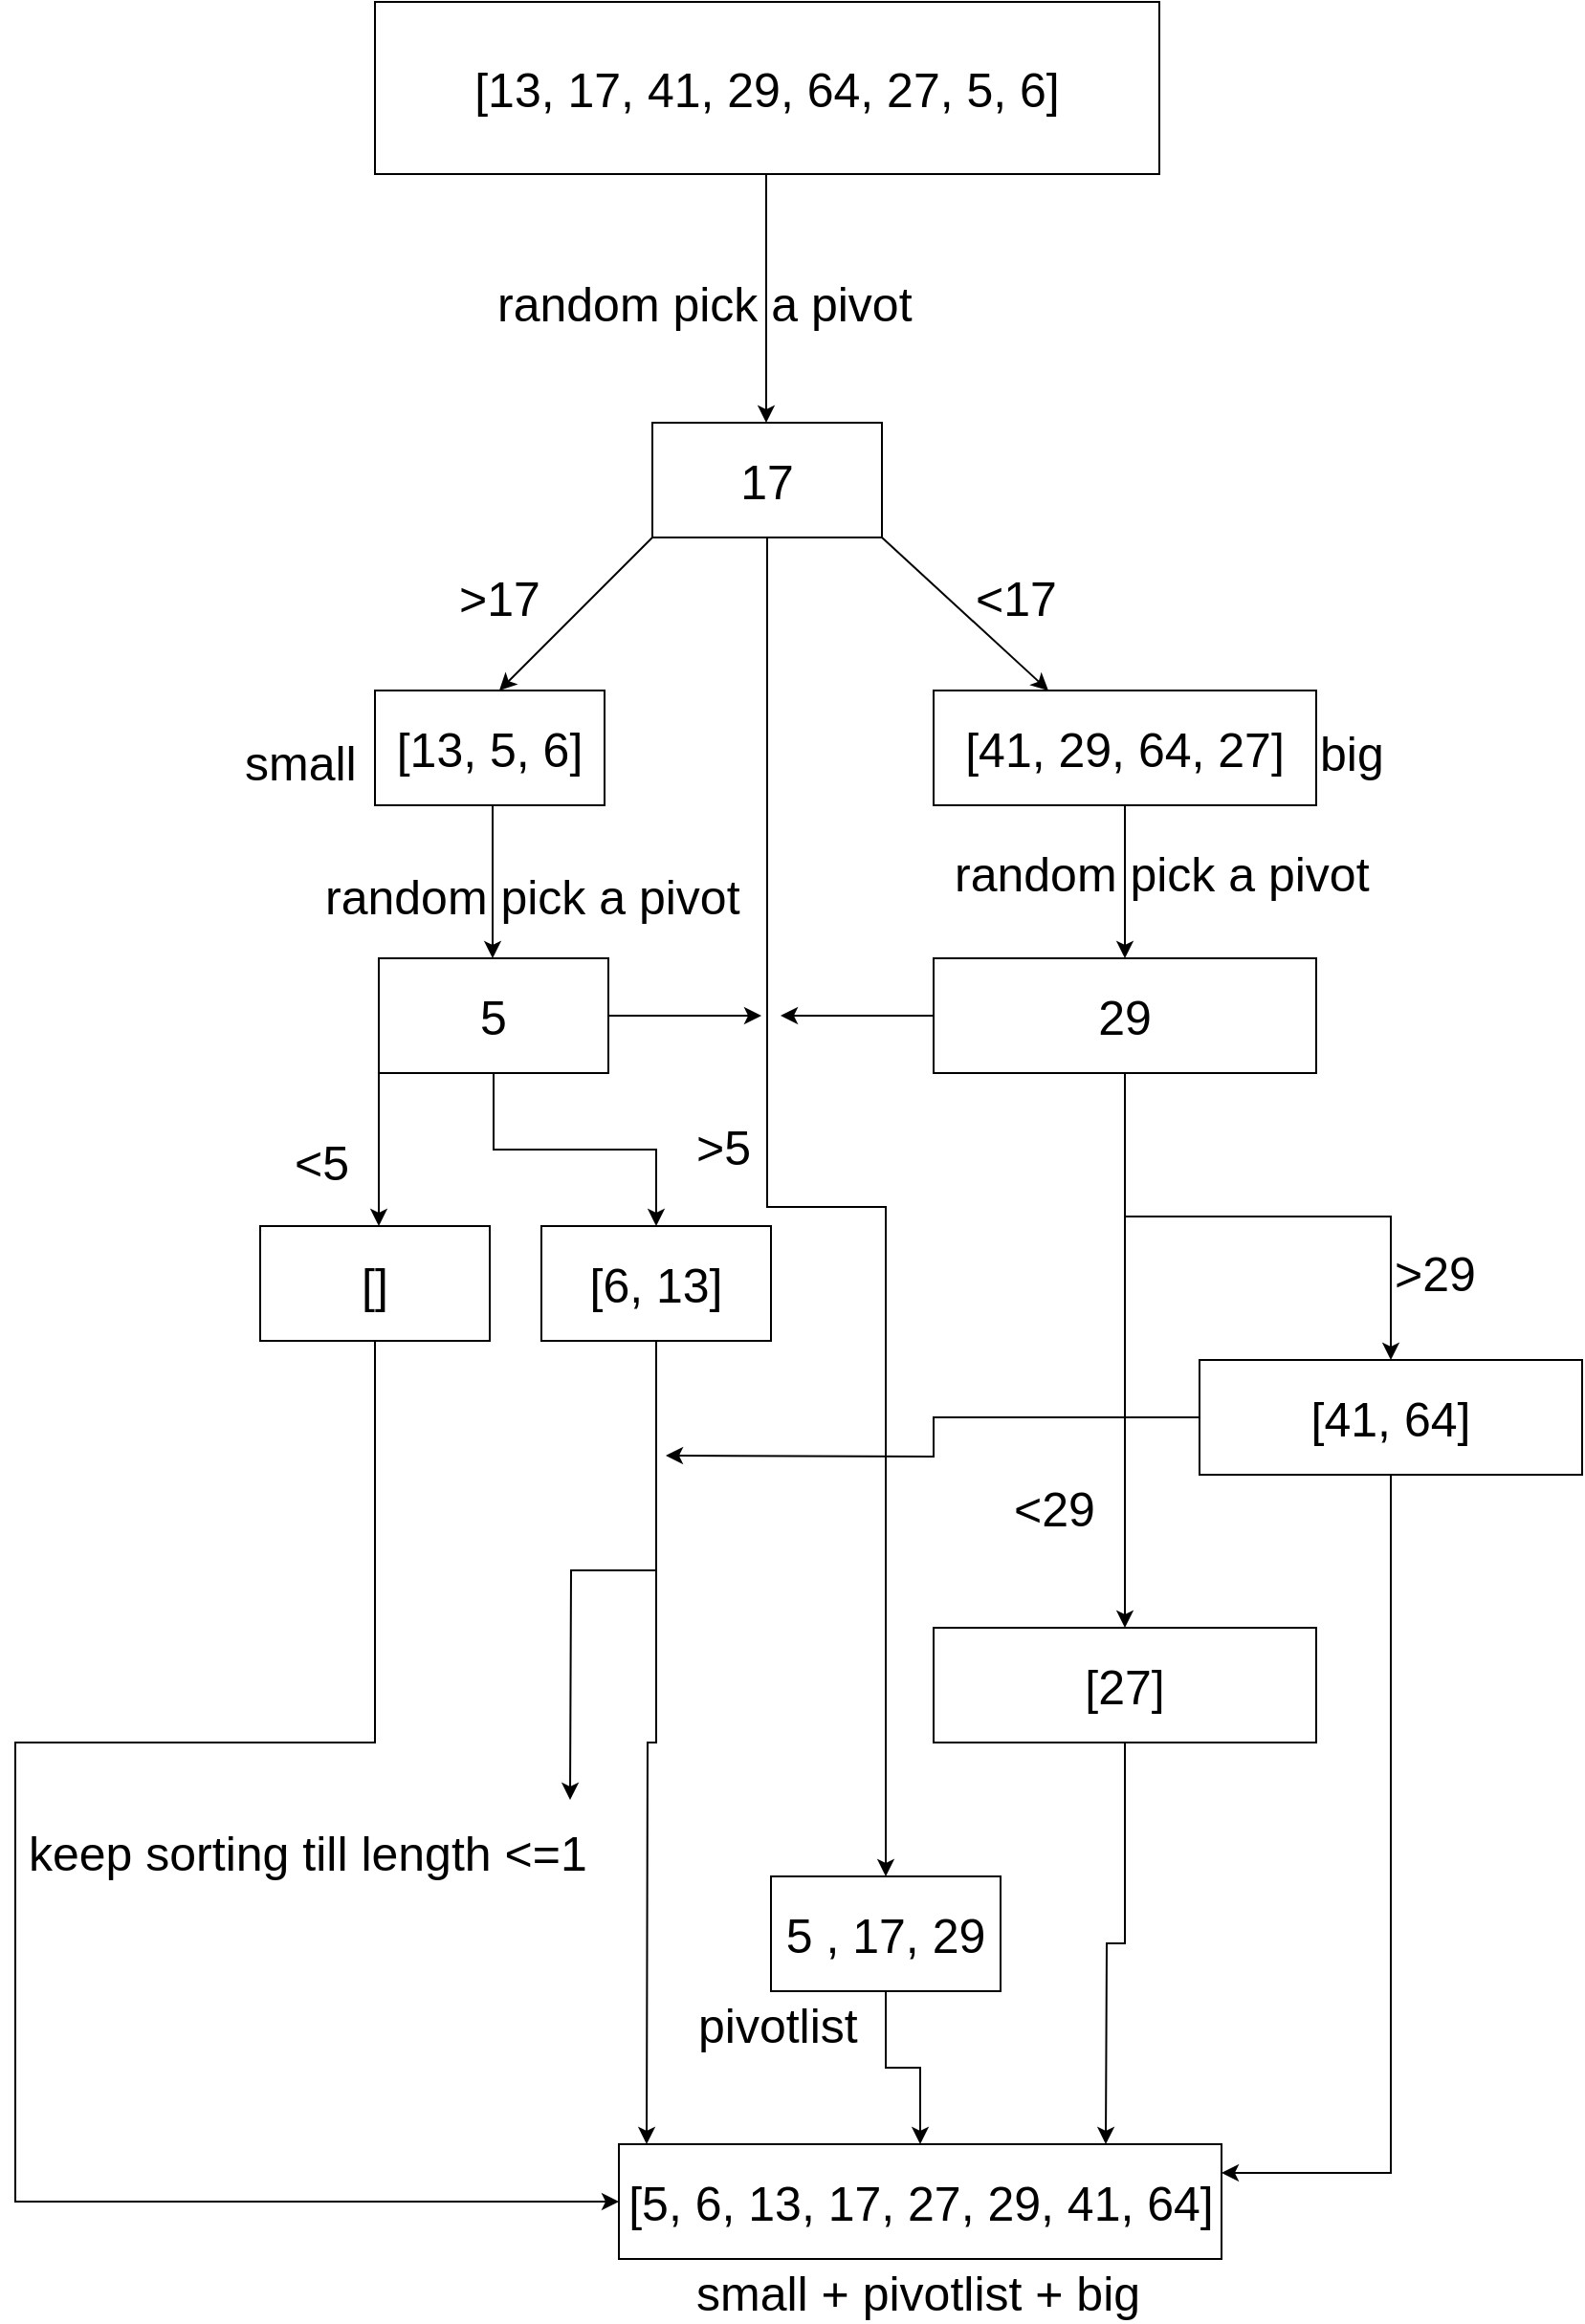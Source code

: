 <mxfile version="12.1.3" type="device" pages="1"><diagram id="t_Nqt77NvFE3ieIgANJD" name="Page-1"><mxGraphModel dx="1408" dy="699" grid="1" gridSize="10" guides="1" tooltips="1" connect="1" arrows="1" fold="1" page="1" pageScale="1" pageWidth="827" pageHeight="1169" math="0" shadow="0"><root><mxCell id="0"/><mxCell id="1" parent="0"/><mxCell id="bMyYN4e7IVpnjD1Oz0LZ-1" value="[13, 17, 41, 29, 64, 27, 5, 6]" style="rounded=0;whiteSpace=wrap;html=1;fontSize=25;" vertex="1" parent="1"><mxGeometry x="208" y="70" width="410" height="90" as="geometry"/></mxCell><mxCell id="bMyYN4e7IVpnjD1Oz0LZ-3" value="" style="endArrow=classic;html=1;fontSize=25;" edge="1" parent="1"><mxGeometry width="50" height="50" relative="1" as="geometry"><mxPoint x="412.5" y="160" as="sourcePoint"/><mxPoint x="412.5" y="290" as="targetPoint"/><Array as="points"/></mxGeometry></mxCell><mxCell id="bMyYN4e7IVpnjD1Oz0LZ-5" value="random pick a pivot" style="text;html=1;resizable=0;points=[];autosize=1;align=left;verticalAlign=top;spacingTop=-4;fontSize=25;" vertex="1" parent="1"><mxGeometry x="270" y="210" width="230" height="30" as="geometry"/></mxCell><mxCell id="bMyYN4e7IVpnjD1Oz0LZ-24" value="" style="edgeStyle=orthogonalEdgeStyle;rounded=0;orthogonalLoop=1;jettySize=auto;html=1;fontSize=25;" edge="1" parent="1" source="bMyYN4e7IVpnjD1Oz0LZ-7" target="bMyYN4e7IVpnjD1Oz0LZ-23"><mxGeometry relative="1" as="geometry"/></mxCell><mxCell id="bMyYN4e7IVpnjD1Oz0LZ-7" value="17" style="rounded=0;whiteSpace=wrap;html=1;fontSize=25;" vertex="1" parent="1"><mxGeometry x="353" y="290" width="120" height="60" as="geometry"/></mxCell><mxCell id="bMyYN4e7IVpnjD1Oz0LZ-47" value="" style="edgeStyle=orthogonalEdgeStyle;rounded=0;orthogonalLoop=1;jettySize=auto;html=1;fontSize=25;" edge="1" parent="1" source="bMyYN4e7IVpnjD1Oz0LZ-23" target="bMyYN4e7IVpnjD1Oz0LZ-46"><mxGeometry relative="1" as="geometry"/></mxCell><mxCell id="bMyYN4e7IVpnjD1Oz0LZ-23" value="5 , 17, 29" style="rounded=0;whiteSpace=wrap;html=1;fontSize=25;" vertex="1" parent="1"><mxGeometry x="415" y="1050" width="120" height="60" as="geometry"/></mxCell><mxCell id="bMyYN4e7IVpnjD1Oz0LZ-46" value="[5, 6, 13, 17, 27, 29, 41, 64]" style="rounded=0;whiteSpace=wrap;html=1;fontSize=25;" vertex="1" parent="1"><mxGeometry x="335.5" y="1190" width="315" height="60" as="geometry"/></mxCell><mxCell id="bMyYN4e7IVpnjD1Oz0LZ-8" value="" style="endArrow=classic;html=1;fontSize=25;" edge="1" parent="1"><mxGeometry width="50" height="50" relative="1" as="geometry"><mxPoint x="353" y="350" as="sourcePoint"/><mxPoint x="273" y="430" as="targetPoint"/></mxGeometry></mxCell><mxCell id="bMyYN4e7IVpnjD1Oz0LZ-9" value="&amp;gt;17" style="text;html=1;resizable=0;points=[];autosize=1;align=left;verticalAlign=top;spacingTop=-4;fontSize=25;" vertex="1" parent="1"><mxGeometry x="250" y="364" width="60" height="30" as="geometry"/></mxCell><mxCell id="bMyYN4e7IVpnjD1Oz0LZ-10" value="" style="endArrow=classic;html=1;fontSize=25;" edge="1" parent="1"><mxGeometry width="50" height="50" relative="1" as="geometry"><mxPoint x="473" y="350" as="sourcePoint"/><mxPoint x="560" y="430" as="targetPoint"/></mxGeometry></mxCell><mxCell id="bMyYN4e7IVpnjD1Oz0LZ-11" value="&amp;lt;17" style="text;html=1;resizable=0;points=[];autosize=1;align=left;verticalAlign=top;spacingTop=-4;fontSize=25;" vertex="1" parent="1"><mxGeometry x="520" y="364" width="60" height="30" as="geometry"/></mxCell><mxCell id="bMyYN4e7IVpnjD1Oz0LZ-12" value="[13, 5, 6]" style="rounded=0;whiteSpace=wrap;html=1;fontSize=25;" vertex="1" parent="1"><mxGeometry x="208" y="430" width="120" height="60" as="geometry"/></mxCell><mxCell id="bMyYN4e7IVpnjD1Oz0LZ-31" value="" style="edgeStyle=orthogonalEdgeStyle;rounded=0;orthogonalLoop=1;jettySize=auto;html=1;fontSize=25;" edge="1" parent="1" source="bMyYN4e7IVpnjD1Oz0LZ-13" target="bMyYN4e7IVpnjD1Oz0LZ-30"><mxGeometry relative="1" as="geometry"/></mxCell><mxCell id="bMyYN4e7IVpnjD1Oz0LZ-13" value="[41, 29, 64, 27]" style="rounded=0;whiteSpace=wrap;html=1;fontSize=25;" vertex="1" parent="1"><mxGeometry x="500" y="430" width="200" height="60" as="geometry"/></mxCell><mxCell id="bMyYN4e7IVpnjD1Oz0LZ-33" value="" style="edgeStyle=orthogonalEdgeStyle;rounded=0;orthogonalLoop=1;jettySize=auto;html=1;fontSize=25;" edge="1" parent="1" source="bMyYN4e7IVpnjD1Oz0LZ-30" target="bMyYN4e7IVpnjD1Oz0LZ-32"><mxGeometry relative="1" as="geometry"/></mxCell><mxCell id="bMyYN4e7IVpnjD1Oz0LZ-38" value="" style="edgeStyle=orthogonalEdgeStyle;rounded=0;orthogonalLoop=1;jettySize=auto;html=1;fontSize=25;" edge="1" parent="1" source="bMyYN4e7IVpnjD1Oz0LZ-30" target="bMyYN4e7IVpnjD1Oz0LZ-37"><mxGeometry relative="1" as="geometry"/></mxCell><mxCell id="bMyYN4e7IVpnjD1Oz0LZ-45" value="" style="edgeStyle=orthogonalEdgeStyle;rounded=0;orthogonalLoop=1;jettySize=auto;html=1;fontSize=25;" edge="1" parent="1" source="bMyYN4e7IVpnjD1Oz0LZ-30"><mxGeometry relative="1" as="geometry"><mxPoint x="420" y="600" as="targetPoint"/></mxGeometry></mxCell><mxCell id="bMyYN4e7IVpnjD1Oz0LZ-30" value="29" style="rounded=0;whiteSpace=wrap;html=1;fontSize=25;" vertex="1" parent="1"><mxGeometry x="500" y="570" width="200" height="60" as="geometry"/></mxCell><mxCell id="bMyYN4e7IVpnjD1Oz0LZ-51" value="" style="edgeStyle=orthogonalEdgeStyle;rounded=0;orthogonalLoop=1;jettySize=auto;html=1;fontSize=25;" edge="1" parent="1" source="bMyYN4e7IVpnjD1Oz0LZ-37"><mxGeometry relative="1" as="geometry"><mxPoint x="590" y="1190" as="targetPoint"/></mxGeometry></mxCell><mxCell id="bMyYN4e7IVpnjD1Oz0LZ-37" value="[27]" style="rounded=0;whiteSpace=wrap;html=1;fontSize=25;" vertex="1" parent="1"><mxGeometry x="500" y="920" width="200" height="60" as="geometry"/></mxCell><mxCell id="bMyYN4e7IVpnjD1Oz0LZ-41" value="" style="edgeStyle=orthogonalEdgeStyle;rounded=0;orthogonalLoop=1;jettySize=auto;html=1;fontSize=25;" edge="1" parent="1" source="bMyYN4e7IVpnjD1Oz0LZ-32"><mxGeometry relative="1" as="geometry"><mxPoint x="360" y="830" as="targetPoint"/></mxGeometry></mxCell><mxCell id="bMyYN4e7IVpnjD1Oz0LZ-49" value="" style="edgeStyle=orthogonalEdgeStyle;rounded=0;orthogonalLoop=1;jettySize=auto;html=1;fontSize=25;entryX=1;entryY=0.25;entryDx=0;entryDy=0;" edge="1" parent="1" source="bMyYN4e7IVpnjD1Oz0LZ-32" target="bMyYN4e7IVpnjD1Oz0LZ-46"><mxGeometry relative="1" as="geometry"><mxPoint x="739" y="1240" as="targetPoint"/><Array as="points"><mxPoint x="739" y="1205"/></Array></mxGeometry></mxCell><mxCell id="bMyYN4e7IVpnjD1Oz0LZ-32" value="[41, 64]" style="rounded=0;whiteSpace=wrap;html=1;fontSize=25;" vertex="1" parent="1"><mxGeometry x="639" y="780" width="200" height="60" as="geometry"/></mxCell><mxCell id="bMyYN4e7IVpnjD1Oz0LZ-14" value="" style="endArrow=classic;html=1;fontSize=25;" edge="1" parent="1"><mxGeometry width="50" height="50" relative="1" as="geometry"><mxPoint x="269.5" y="490" as="sourcePoint"/><mxPoint x="269.5" y="570" as="targetPoint"/></mxGeometry></mxCell><mxCell id="bMyYN4e7IVpnjD1Oz0LZ-18" value="" style="edgeStyle=orthogonalEdgeStyle;rounded=0;orthogonalLoop=1;jettySize=auto;html=1;fontSize=25;" edge="1" parent="1" source="bMyYN4e7IVpnjD1Oz0LZ-15" target="bMyYN4e7IVpnjD1Oz0LZ-17"><mxGeometry relative="1" as="geometry"><Array as="points"><mxPoint x="210" y="650"/><mxPoint x="210" y="650"/></Array></mxGeometry></mxCell><mxCell id="bMyYN4e7IVpnjD1Oz0LZ-20" value="" style="edgeStyle=orthogonalEdgeStyle;rounded=0;orthogonalLoop=1;jettySize=auto;html=1;fontSize=25;" edge="1" parent="1" source="bMyYN4e7IVpnjD1Oz0LZ-15" target="bMyYN4e7IVpnjD1Oz0LZ-19"><mxGeometry relative="1" as="geometry"/></mxCell><mxCell id="bMyYN4e7IVpnjD1Oz0LZ-26" value="" style="edgeStyle=orthogonalEdgeStyle;rounded=0;orthogonalLoop=1;jettySize=auto;html=1;fontSize=25;" edge="1" parent="1" source="bMyYN4e7IVpnjD1Oz0LZ-15"><mxGeometry relative="1" as="geometry"><mxPoint x="410" y="600" as="targetPoint"/></mxGeometry></mxCell><mxCell id="bMyYN4e7IVpnjD1Oz0LZ-15" value="5" style="rounded=0;whiteSpace=wrap;html=1;fontSize=25;" vertex="1" parent="1"><mxGeometry x="210" y="570" width="120" height="60" as="geometry"/></mxCell><mxCell id="bMyYN4e7IVpnjD1Oz0LZ-28" value="" style="edgeStyle=orthogonalEdgeStyle;rounded=0;orthogonalLoop=1;jettySize=auto;html=1;fontSize=25;" edge="1" parent="1" source="bMyYN4e7IVpnjD1Oz0LZ-19"><mxGeometry relative="1" as="geometry"><mxPoint x="310" y="1010" as="targetPoint"/></mxGeometry></mxCell><mxCell id="bMyYN4e7IVpnjD1Oz0LZ-55" value="" style="edgeStyle=orthogonalEdgeStyle;rounded=0;orthogonalLoop=1;jettySize=auto;html=1;fontSize=25;" edge="1" parent="1" source="bMyYN4e7IVpnjD1Oz0LZ-19"><mxGeometry relative="1" as="geometry"><mxPoint x="350" y="1190" as="targetPoint"/></mxGeometry></mxCell><mxCell id="bMyYN4e7IVpnjD1Oz0LZ-19" value="[6, 13]" style="rounded=0;whiteSpace=wrap;html=1;fontSize=25;" vertex="1" parent="1"><mxGeometry x="295" y="710" width="120" height="60" as="geometry"/></mxCell><mxCell id="bMyYN4e7IVpnjD1Oz0LZ-53" value="" style="edgeStyle=orthogonalEdgeStyle;rounded=0;orthogonalLoop=1;jettySize=auto;html=1;fontSize=25;entryX=0;entryY=0.5;entryDx=0;entryDy=0;" edge="1" parent="1" source="bMyYN4e7IVpnjD1Oz0LZ-17" target="bMyYN4e7IVpnjD1Oz0LZ-46"><mxGeometry relative="1" as="geometry"><mxPoint x="290" y="1220" as="targetPoint"/><Array as="points"><mxPoint x="208" y="980"/><mxPoint x="20" y="980"/><mxPoint x="20" y="1220"/></Array></mxGeometry></mxCell><mxCell id="bMyYN4e7IVpnjD1Oz0LZ-17" value="[]" style="rounded=0;whiteSpace=wrap;html=1;fontSize=25;" vertex="1" parent="1"><mxGeometry x="148" y="710" width="120" height="60" as="geometry"/></mxCell><mxCell id="bMyYN4e7IVpnjD1Oz0LZ-16" value="random pick a pivot" style="text;html=1;resizable=0;points=[];autosize=1;align=left;verticalAlign=top;spacingTop=-4;fontSize=25;" vertex="1" parent="1"><mxGeometry x="180" y="520" width="230" height="30" as="geometry"/></mxCell><mxCell id="bMyYN4e7IVpnjD1Oz0LZ-21" value="&amp;gt;5" style="text;html=1;resizable=0;points=[];autosize=1;align=left;verticalAlign=top;spacingTop=-4;fontSize=25;" vertex="1" parent="1"><mxGeometry x="374" y="651" width="40" height="30" as="geometry"/></mxCell><mxCell id="bMyYN4e7IVpnjD1Oz0LZ-22" value="&amp;lt;5" style="text;html=1;resizable=0;points=[];autosize=1;align=left;verticalAlign=top;spacingTop=-4;fontSize=25;" vertex="1" parent="1"><mxGeometry x="164" y="659" width="40" height="30" as="geometry"/></mxCell><mxCell id="bMyYN4e7IVpnjD1Oz0LZ-29" value="keep sorting till length &amp;lt;=1" style="text;html=1;resizable=0;points=[];autosize=1;align=left;verticalAlign=top;spacingTop=-4;fontSize=25;" vertex="1" parent="1"><mxGeometry x="25" y="1020" width="310" height="30" as="geometry"/></mxCell><mxCell id="bMyYN4e7IVpnjD1Oz0LZ-34" value="&amp;lt;29" style="text;html=1;resizable=0;points=[];autosize=1;align=left;verticalAlign=top;spacingTop=-4;fontSize=25;" vertex="1" parent="1"><mxGeometry x="540" y="840" width="60" height="30" as="geometry"/></mxCell><mxCell id="bMyYN4e7IVpnjD1Oz0LZ-39" value="&amp;gt;29" style="text;html=1;resizable=0;points=[];autosize=1;align=left;verticalAlign=top;spacingTop=-4;fontSize=25;" vertex="1" parent="1"><mxGeometry x="739" y="717" width="60" height="30" as="geometry"/></mxCell><mxCell id="bMyYN4e7IVpnjD1Oz0LZ-56" value="small + pivotlist + big" style="text;html=1;resizable=0;points=[];autosize=1;align=left;verticalAlign=top;spacingTop=-4;fontSize=25;" vertex="1" parent="1"><mxGeometry x="374" y="1250" width="250" height="30" as="geometry"/></mxCell><mxCell id="bMyYN4e7IVpnjD1Oz0LZ-57" value="pivotlist&lt;br&gt;" style="text;html=1;resizable=0;points=[];autosize=1;align=left;verticalAlign=top;spacingTop=-4;fontSize=25;" vertex="1" parent="1"><mxGeometry x="375" y="1110" width="100" height="30" as="geometry"/></mxCell><mxCell id="bMyYN4e7IVpnjD1Oz0LZ-58" value="small&lt;br&gt;" style="text;html=1;resizable=0;points=[];autosize=1;align=left;verticalAlign=top;spacingTop=-4;fontSize=25;" vertex="1" parent="1"><mxGeometry x="138" y="450" width="70" height="30" as="geometry"/></mxCell><mxCell id="bMyYN4e7IVpnjD1Oz0LZ-59" value="big&lt;br&gt;" style="text;html=1;resizable=0;points=[];autosize=1;align=left;verticalAlign=top;spacingTop=-4;fontSize=25;" vertex="1" parent="1"><mxGeometry x="700" y="445" width="50" height="30" as="geometry"/></mxCell><mxCell id="bMyYN4e7IVpnjD1Oz0LZ-60" value="random pick a pivot" style="text;html=1;resizable=0;points=[];autosize=1;align=left;verticalAlign=top;spacingTop=-4;fontSize=25;" vertex="1" parent="1"><mxGeometry x="509" y="507.5" width="230" height="30" as="geometry"/></mxCell></root></mxGraphModel></diagram></mxfile>